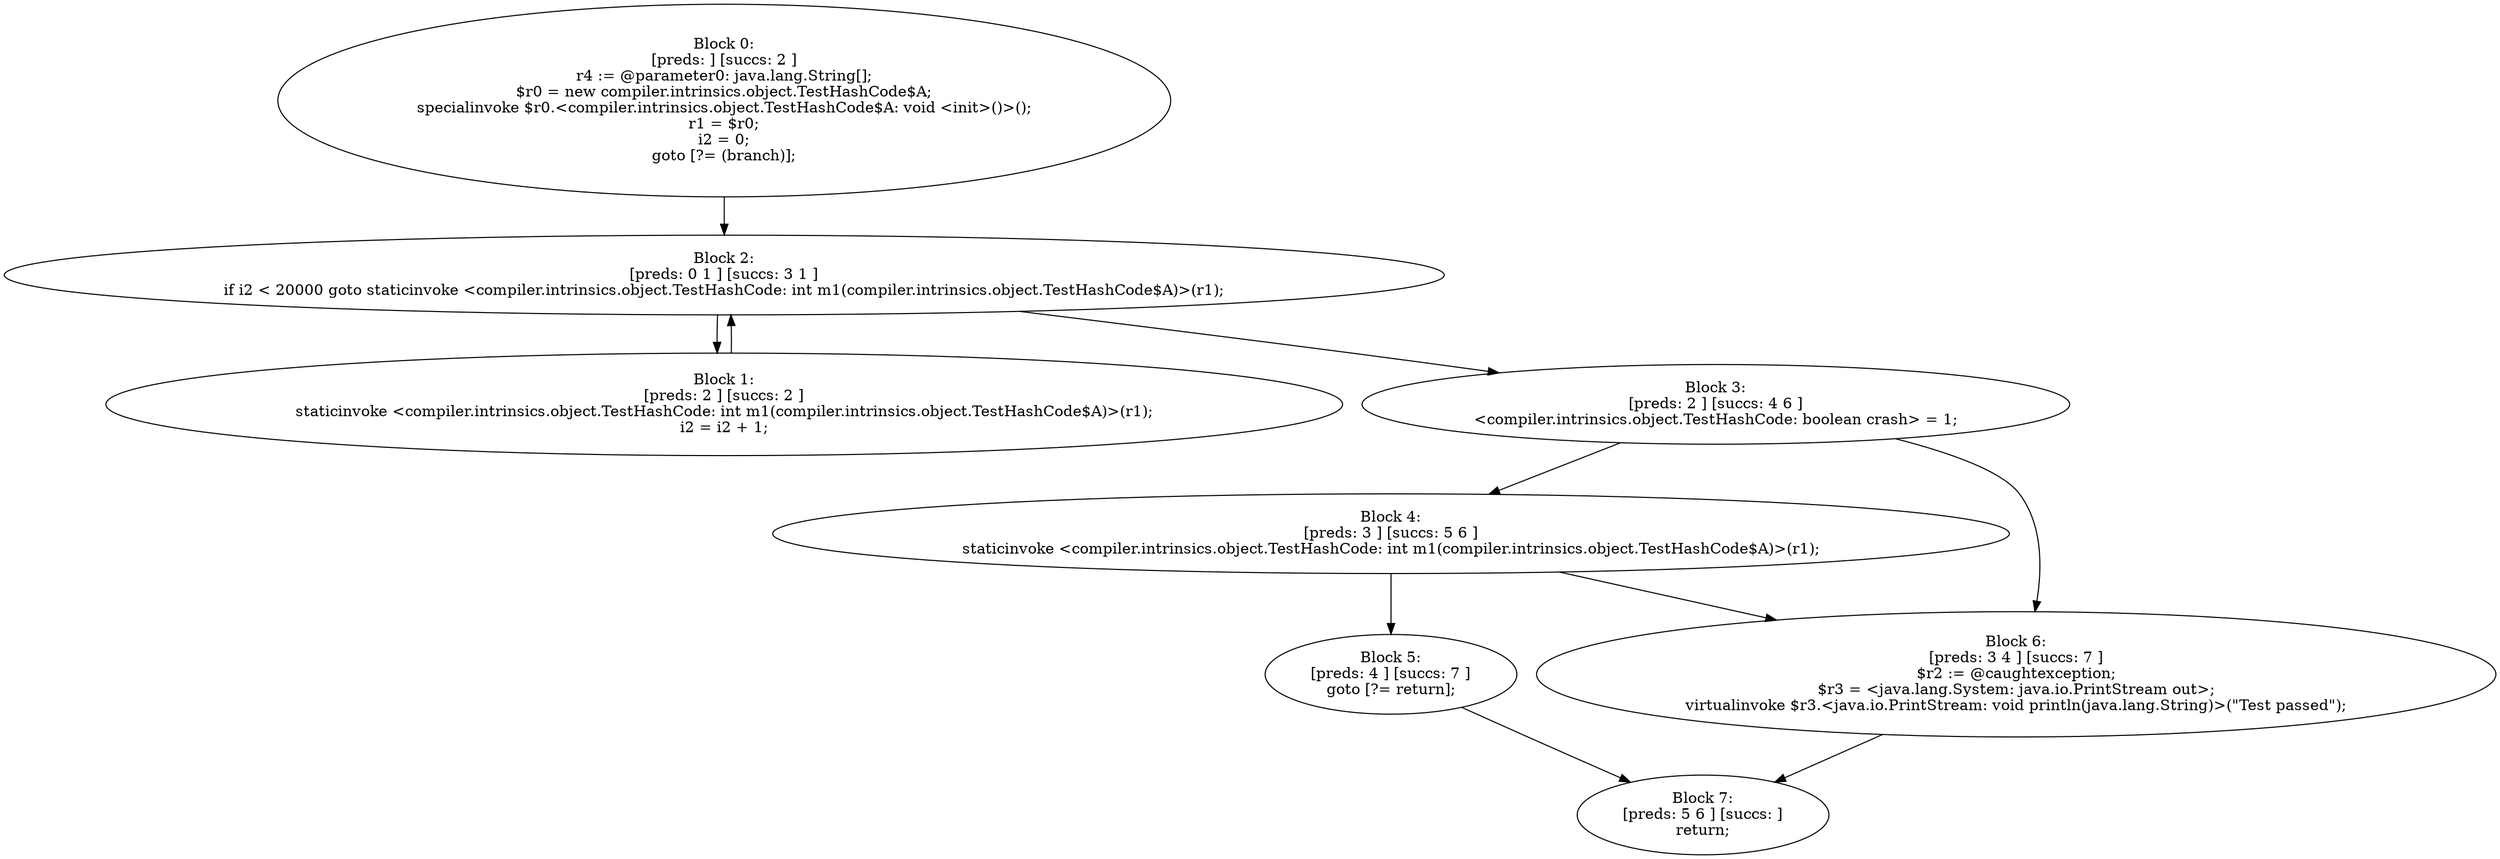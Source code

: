 digraph "unitGraph" {
    "Block 0:
[preds: ] [succs: 2 ]
r4 := @parameter0: java.lang.String[];
$r0 = new compiler.intrinsics.object.TestHashCode$A;
specialinvoke $r0.<compiler.intrinsics.object.TestHashCode$A: void <init>()>();
r1 = $r0;
i2 = 0;
goto [?= (branch)];
"
    "Block 1:
[preds: 2 ] [succs: 2 ]
staticinvoke <compiler.intrinsics.object.TestHashCode: int m1(compiler.intrinsics.object.TestHashCode$A)>(r1);
i2 = i2 + 1;
"
    "Block 2:
[preds: 0 1 ] [succs: 3 1 ]
if i2 < 20000 goto staticinvoke <compiler.intrinsics.object.TestHashCode: int m1(compiler.intrinsics.object.TestHashCode$A)>(r1);
"
    "Block 3:
[preds: 2 ] [succs: 4 6 ]
<compiler.intrinsics.object.TestHashCode: boolean crash> = 1;
"
    "Block 4:
[preds: 3 ] [succs: 5 6 ]
staticinvoke <compiler.intrinsics.object.TestHashCode: int m1(compiler.intrinsics.object.TestHashCode$A)>(r1);
"
    "Block 5:
[preds: 4 ] [succs: 7 ]
goto [?= return];
"
    "Block 6:
[preds: 3 4 ] [succs: 7 ]
$r2 := @caughtexception;
$r3 = <java.lang.System: java.io.PrintStream out>;
virtualinvoke $r3.<java.io.PrintStream: void println(java.lang.String)>(\"Test passed\");
"
    "Block 7:
[preds: 5 6 ] [succs: ]
return;
"
    "Block 0:
[preds: ] [succs: 2 ]
r4 := @parameter0: java.lang.String[];
$r0 = new compiler.intrinsics.object.TestHashCode$A;
specialinvoke $r0.<compiler.intrinsics.object.TestHashCode$A: void <init>()>();
r1 = $r0;
i2 = 0;
goto [?= (branch)];
"->"Block 2:
[preds: 0 1 ] [succs: 3 1 ]
if i2 < 20000 goto staticinvoke <compiler.intrinsics.object.TestHashCode: int m1(compiler.intrinsics.object.TestHashCode$A)>(r1);
";
    "Block 1:
[preds: 2 ] [succs: 2 ]
staticinvoke <compiler.intrinsics.object.TestHashCode: int m1(compiler.intrinsics.object.TestHashCode$A)>(r1);
i2 = i2 + 1;
"->"Block 2:
[preds: 0 1 ] [succs: 3 1 ]
if i2 < 20000 goto staticinvoke <compiler.intrinsics.object.TestHashCode: int m1(compiler.intrinsics.object.TestHashCode$A)>(r1);
";
    "Block 2:
[preds: 0 1 ] [succs: 3 1 ]
if i2 < 20000 goto staticinvoke <compiler.intrinsics.object.TestHashCode: int m1(compiler.intrinsics.object.TestHashCode$A)>(r1);
"->"Block 3:
[preds: 2 ] [succs: 4 6 ]
<compiler.intrinsics.object.TestHashCode: boolean crash> = 1;
";
    "Block 2:
[preds: 0 1 ] [succs: 3 1 ]
if i2 < 20000 goto staticinvoke <compiler.intrinsics.object.TestHashCode: int m1(compiler.intrinsics.object.TestHashCode$A)>(r1);
"->"Block 1:
[preds: 2 ] [succs: 2 ]
staticinvoke <compiler.intrinsics.object.TestHashCode: int m1(compiler.intrinsics.object.TestHashCode$A)>(r1);
i2 = i2 + 1;
";
    "Block 3:
[preds: 2 ] [succs: 4 6 ]
<compiler.intrinsics.object.TestHashCode: boolean crash> = 1;
"->"Block 4:
[preds: 3 ] [succs: 5 6 ]
staticinvoke <compiler.intrinsics.object.TestHashCode: int m1(compiler.intrinsics.object.TestHashCode$A)>(r1);
";
    "Block 3:
[preds: 2 ] [succs: 4 6 ]
<compiler.intrinsics.object.TestHashCode: boolean crash> = 1;
"->"Block 6:
[preds: 3 4 ] [succs: 7 ]
$r2 := @caughtexception;
$r3 = <java.lang.System: java.io.PrintStream out>;
virtualinvoke $r3.<java.io.PrintStream: void println(java.lang.String)>(\"Test passed\");
";
    "Block 4:
[preds: 3 ] [succs: 5 6 ]
staticinvoke <compiler.intrinsics.object.TestHashCode: int m1(compiler.intrinsics.object.TestHashCode$A)>(r1);
"->"Block 5:
[preds: 4 ] [succs: 7 ]
goto [?= return];
";
    "Block 4:
[preds: 3 ] [succs: 5 6 ]
staticinvoke <compiler.intrinsics.object.TestHashCode: int m1(compiler.intrinsics.object.TestHashCode$A)>(r1);
"->"Block 6:
[preds: 3 4 ] [succs: 7 ]
$r2 := @caughtexception;
$r3 = <java.lang.System: java.io.PrintStream out>;
virtualinvoke $r3.<java.io.PrintStream: void println(java.lang.String)>(\"Test passed\");
";
    "Block 5:
[preds: 4 ] [succs: 7 ]
goto [?= return];
"->"Block 7:
[preds: 5 6 ] [succs: ]
return;
";
    "Block 6:
[preds: 3 4 ] [succs: 7 ]
$r2 := @caughtexception;
$r3 = <java.lang.System: java.io.PrintStream out>;
virtualinvoke $r3.<java.io.PrintStream: void println(java.lang.String)>(\"Test passed\");
"->"Block 7:
[preds: 5 6 ] [succs: ]
return;
";
}
